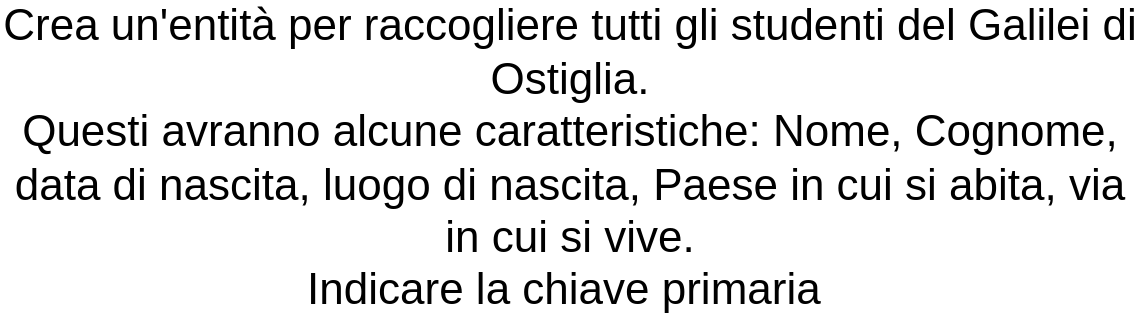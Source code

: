 <mxfile>
    <diagram id="i01F55FS2lRdzMfF5ygt" name="Pagina-1">
        <mxGraphModel dx="1770" dy="1187" grid="1" gridSize="10" guides="1" tooltips="1" connect="1" arrows="1" fold="1" page="1" pageScale="1" pageWidth="827" pageHeight="1169" math="0" shadow="0">
            <root>
                <mxCell id="0"/>
                <mxCell id="1" parent="0"/>
                <mxCell id="2" value="Crea un'entità per raccogliere tutti gli studenti del Galilei di Ostiglia.&lt;br style=&quot;font-size: 22px;&quot;&gt;Questi avranno alcune caratteristiche: Nome, Cognome, data di nascita, luogo di nascita, Paese in cui si abita, via in cui si vive.&lt;br&gt;Indicare la chiave primaria&amp;nbsp;" style="text;html=1;strokeColor=none;fillColor=none;align=center;verticalAlign=middle;whiteSpace=wrap;rounded=0;fontSize=22;" vertex="1" parent="1">
                    <mxGeometry x="120" y="100" width="570" height="30" as="geometry"/>
                </mxCell>
            </root>
        </mxGraphModel>
    </diagram>
</mxfile>